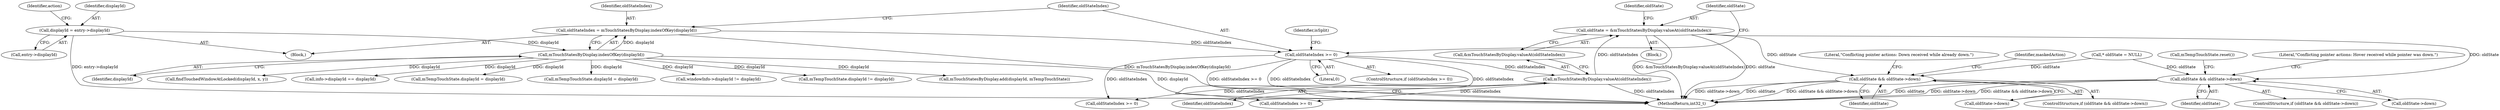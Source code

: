 digraph "0_Android_03a53d1c7765eeb3af0bc34c3dff02ada1953fbf_0@pointer" {
"1000157" [label="(Call,oldState = &mTouchStatesByDisplay.valueAt(oldStateIndex))"];
"1000160" [label="(Call,mTouchStatesByDisplay.valueAt(oldStateIndex))"];
"1000153" [label="(Call,oldStateIndex >= 0)"];
"1000148" [label="(Call,oldStateIndex = mTouchStatesByDisplay.indexOfKey(displayId))"];
"1000150" [label="(Call,mTouchStatesByDisplay.indexOfKey(displayId))"];
"1000117" [label="(Call,displayId = entry->displayId)"];
"1000980" [label="(Call,oldState && oldState->down)"];
"1001039" [label="(Call,oldState && oldState->down)"];
"1000161" [label="(Identifier,oldStateIndex)"];
"1000164" [label="(Identifier,oldState)"];
"1001041" [label="(Call,oldState->down)"];
"1001167" [label="(MethodReturn,int32_t)"];
"1000159" [label="(Call,&mTouchStatesByDisplay.valueAt(oldStateIndex))"];
"1000160" [label="(Call,mTouchStatesByDisplay.valueAt(oldStateIndex))"];
"1000980" [label="(Call,oldState && oldState->down)"];
"1001039" [label="(Call,oldState && oldState->down)"];
"1000149" [label="(Identifier,oldStateIndex)"];
"1000992" [label="(Call,mTempTouchState.reset())"];
"1000155" [label="(Literal,0)"];
"1000153" [label="(Call,oldStateIndex >= 0)"];
"1001046" [label="(Literal,\"Conflicting pointer actions: Down received while already down.\")"];
"1000202" [label="(Call,mTempTouchState.displayId != displayId)"];
"1000979" [label="(ControlStructure,if (oldState && oldState->down))"];
"1001133" [label="(Call,oldStateIndex >= 0)"];
"1000156" [label="(Block,)"];
"1000157" [label="(Call,oldState = &mTouchStatesByDisplay.valueAt(oldStateIndex))"];
"1001109" [label="(Identifier,maskedAction)"];
"1000150" [label="(Call,mTouchStatesByDisplay.indexOfKey(displayId))"];
"1000144" [label="(Call,* oldState = NULL)"];
"1000158" [label="(Identifier,oldState)"];
"1000982" [label="(Call,oldState->down)"];
"1000152" [label="(ControlStructure,if (oldStateIndex >= 0))"];
"1001128" [label="(Call,mTouchStatesByDisplay.add(displayId, mTempTouchState))"];
"1000154" [label="(Identifier,oldStateIndex)"];
"1000151" [label="(Identifier,displayId)"];
"1000167" [label="(Identifier,isSplit)"];
"1000110" [label="(Block,)"];
"1000579" [label="(Call,findTouchedWindowAtLocked(displayId, x, y))"];
"1000119" [label="(Call,entry->displayId)"];
"1000124" [label="(Identifier,action)"];
"1000886" [label="(Call,info->displayId == displayId)"];
"1000148" [label="(Call,oldStateIndex = mTouchStatesByDisplay.indexOfKey(displayId))"];
"1001120" [label="(Call,oldStateIndex >= 0)"];
"1000117" [label="(Call,displayId = entry->displayId)"];
"1000288" [label="(Call,mTempTouchState.displayId = displayId)"];
"1001016" [label="(Call,mTempTouchState.displayId = displayId)"];
"1001038" [label="(ControlStructure,if (oldState && oldState->down))"];
"1000981" [label="(Identifier,oldState)"];
"1000352" [label="(Call,windowInfo->displayId != displayId)"];
"1001040" [label="(Identifier,oldState)"];
"1000987" [label="(Literal,\"Conflicting pointer actions: Hover received while pointer was down.\")"];
"1000118" [label="(Identifier,displayId)"];
"1000157" -> "1000156"  [label="AST: "];
"1000157" -> "1000159"  [label="CFG: "];
"1000158" -> "1000157"  [label="AST: "];
"1000159" -> "1000157"  [label="AST: "];
"1000164" -> "1000157"  [label="CFG: "];
"1000157" -> "1001167"  [label="DDG: &mTouchStatesByDisplay.valueAt(oldStateIndex)"];
"1000157" -> "1001167"  [label="DDG: oldState"];
"1000160" -> "1000157"  [label="DDG: oldStateIndex"];
"1000157" -> "1000980"  [label="DDG: oldState"];
"1000157" -> "1001039"  [label="DDG: oldState"];
"1000160" -> "1000159"  [label="AST: "];
"1000160" -> "1000161"  [label="CFG: "];
"1000161" -> "1000160"  [label="AST: "];
"1000159" -> "1000160"  [label="CFG: "];
"1000160" -> "1001167"  [label="DDG: oldStateIndex"];
"1000153" -> "1000160"  [label="DDG: oldStateIndex"];
"1000160" -> "1001120"  [label="DDG: oldStateIndex"];
"1000160" -> "1001133"  [label="DDG: oldStateIndex"];
"1000153" -> "1000152"  [label="AST: "];
"1000153" -> "1000155"  [label="CFG: "];
"1000154" -> "1000153"  [label="AST: "];
"1000155" -> "1000153"  [label="AST: "];
"1000158" -> "1000153"  [label="CFG: "];
"1000167" -> "1000153"  [label="CFG: "];
"1000153" -> "1001167"  [label="DDG: oldStateIndex >= 0"];
"1000153" -> "1001167"  [label="DDG: oldStateIndex"];
"1000148" -> "1000153"  [label="DDG: oldStateIndex"];
"1000153" -> "1001120"  [label="DDG: oldStateIndex"];
"1000153" -> "1001133"  [label="DDG: oldStateIndex"];
"1000148" -> "1000110"  [label="AST: "];
"1000148" -> "1000150"  [label="CFG: "];
"1000149" -> "1000148"  [label="AST: "];
"1000150" -> "1000148"  [label="AST: "];
"1000154" -> "1000148"  [label="CFG: "];
"1000148" -> "1001167"  [label="DDG: mTouchStatesByDisplay.indexOfKey(displayId)"];
"1000150" -> "1000148"  [label="DDG: displayId"];
"1000150" -> "1000151"  [label="CFG: "];
"1000151" -> "1000150"  [label="AST: "];
"1000150" -> "1001167"  [label="DDG: displayId"];
"1000117" -> "1000150"  [label="DDG: displayId"];
"1000150" -> "1000202"  [label="DDG: displayId"];
"1000150" -> "1000288"  [label="DDG: displayId"];
"1000150" -> "1000352"  [label="DDG: displayId"];
"1000150" -> "1000579"  [label="DDG: displayId"];
"1000150" -> "1000886"  [label="DDG: displayId"];
"1000150" -> "1001016"  [label="DDG: displayId"];
"1000150" -> "1001128"  [label="DDG: displayId"];
"1000117" -> "1000110"  [label="AST: "];
"1000117" -> "1000119"  [label="CFG: "];
"1000118" -> "1000117"  [label="AST: "];
"1000119" -> "1000117"  [label="AST: "];
"1000124" -> "1000117"  [label="CFG: "];
"1000117" -> "1001167"  [label="DDG: entry->displayId"];
"1000980" -> "1000979"  [label="AST: "];
"1000980" -> "1000981"  [label="CFG: "];
"1000980" -> "1000982"  [label="CFG: "];
"1000981" -> "1000980"  [label="AST: "];
"1000982" -> "1000980"  [label="AST: "];
"1000987" -> "1000980"  [label="CFG: "];
"1000992" -> "1000980"  [label="CFG: "];
"1000980" -> "1001167"  [label="DDG: oldState"];
"1000980" -> "1001167"  [label="DDG: oldState->down"];
"1000980" -> "1001167"  [label="DDG: oldState && oldState->down"];
"1000144" -> "1000980"  [label="DDG: oldState"];
"1001039" -> "1001038"  [label="AST: "];
"1001039" -> "1001040"  [label="CFG: "];
"1001039" -> "1001041"  [label="CFG: "];
"1001040" -> "1001039"  [label="AST: "];
"1001041" -> "1001039"  [label="AST: "];
"1001046" -> "1001039"  [label="CFG: "];
"1001109" -> "1001039"  [label="CFG: "];
"1001039" -> "1001167"  [label="DDG: oldState->down"];
"1001039" -> "1001167"  [label="DDG: oldState"];
"1001039" -> "1001167"  [label="DDG: oldState && oldState->down"];
"1000144" -> "1001039"  [label="DDG: oldState"];
}
